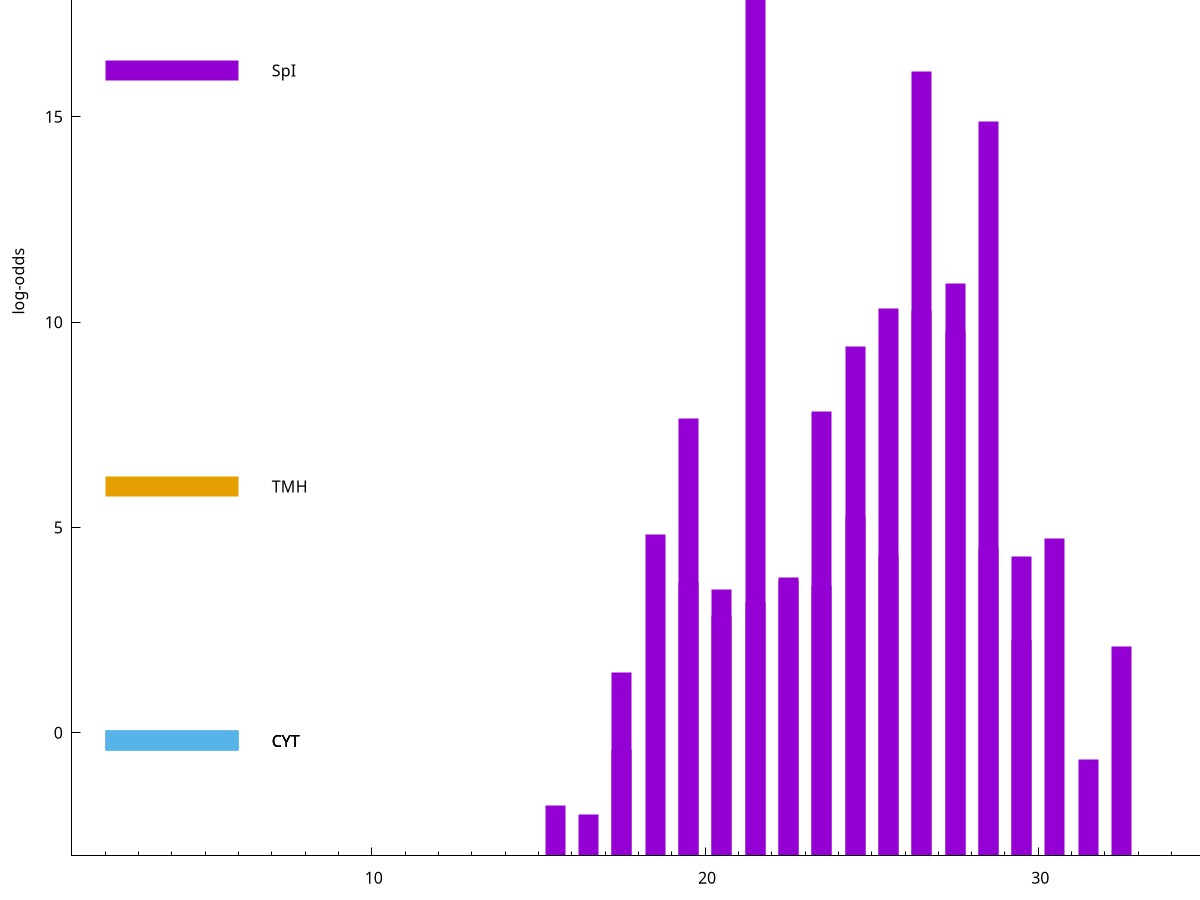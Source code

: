 set title "LipoP predictions for SRR3467249.gff"
set size 2., 1.4
set xrange [1:70] 
set mxtics 10
set yrange [-3:25]
set y2range [0:28]
set ylabel "log-odds"
set term postscript eps color solid "Helvetica" 30
set output "SRR3467249.gff105.eps"
set arrow from 2,22.6423 to 6,22.6423 nohead lt 1 lw 20
set label "SpI" at 7,22.6423
set arrow from 2,16.1309 to 6,16.1309 nohead lt 1 lw 20
set label "SpI" at 7,16.1309
set arrow from 2,5.99972 to 6,5.99972 nohead lt 4 lw 20
set label "TMH" at 7,5.99972
set arrow from 2,-0.200913 to 6,-0.200913 nohead lt 3 lw 20
set label "CYT" at 7,-0.200913
set arrow from 2,-0.200913 to 6,-0.200913 nohead lt 3 lw 20
set label "CYT" at 7,-0.200913
set arrow from 2,-0.200913 to 6,-0.200913 nohead lt 3 lw 20
set label "CYT" at 7,-0.200913
set arrow from 2,22.6423 to 6,22.6423 nohead lt 1 lw 20
set label "SpI" at 7,22.6423
# NOTE: The scores below are the log-odds scores with the threshold
# NOTE: subtracted (a hack to make gnuplot make the histogram all
# NOTE: look nice).
plot "-" axes x1y2 title "" with impulses lt 1 lw 20
21.500000 25.634500
26.500000 19.097100
28.500000 17.892500
27.500000 13.945600
25.500000 13.338300
26.500000 13.292600
27.500000 12.773660
24.500000 12.411120
23.500000 10.824520
19.500000 10.661250
24.500000 8.268030
18.500000 7.838520
30.500000 7.722730
28.500000 7.487700
25.500000 7.307690
29.500000 7.293500
22.500000 6.784560
22.500000 6.710710
19.500000 6.659160
23.500000 6.579670
20.500000 6.483350
21.500000 6.181870
20.500000 5.862920
29.500000 5.243470
32.500000 5.091000
17.500000 4.477650
17.500000 2.599467
31.500000 2.353368
15.500000 1.240100
16.500000 1.012140
e
exit
